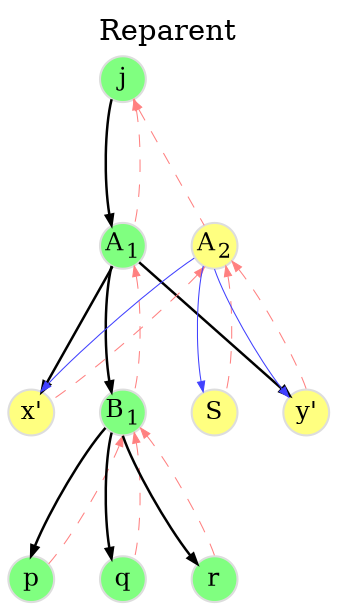 digraph delete {
	graph [
		rankdir="TB"
		bgcolor="white"
		color="white"
		nodesep="0.3"
		ranksep="0.8"
		labelloc="t"
		label="Reparent"
	];

	node [
		fontsize="12"
		style="filled"
		width="0.3"
		height="0.3"
		fixedsize="true"
		penwidth="1.0"
		color="#DDDDDD"
	];

	edge [
		penwidth="0.5"
		color="#000000"
		arrowsize="0.5"
	];


	node [	// original
		fillcolor="#80ff80"
	];

	D_j  [ label=<j>             ];
	D_a1 [ label=<A<SUB>1</SUB>> ];
	D_b1 [ label=<B<SUB>1</SUB>> ];
	D_p  [ label=<p>             ];
	D_q  [ label=<q>             ];
	D_r  [ label=<r>             ];

	node [	// changed
		fillcolor="#ffff80"
	];

	D_x  [ label=<x'>            ];
	D_s  [ label=<S>             ];
	D_y  [ label=<y'>            ];
	D_a2 [ label=<A<SUB>2</SUB>> ];

	edge [	// main line
		penwidth=1.2;
	];

	D_j  -> D_a1;
	D_a1 -> D_x;
	D_a1 -> D_b1;
	D_a1 -> D_y;
	D_b1 -> D_p;
	D_b1 -> D_q;
	D_b1 -> D_r;

	edge [	// copy
		penwidth=0.5;
		color="#4040ff";
	];

	D_a2 -> D_x;
	D_a2 -> D_s;
	D_a2 -> D_y;

	edge [	// parent
		dir=back;
		penwidth=0.5;
		color="#ff8080";
		style=dashed;
	];

	D_j  -> D_a1;
	D_j  -> D_a2;
	D_a2 -> D_x;
	D_a1 -> D_b1;
	D_a2 -> D_y;
	D_b1 -> D_p;
	D_b1 -> D_q;
	D_b1 -> D_r;
	D_a2 -> D_s;

	edge [	// invisible
		style=invis;
	];

	D_x -> D_b1 -> D_s -> D_y;
	{ rank=same D_x D_b1 D_s D_y }
}

